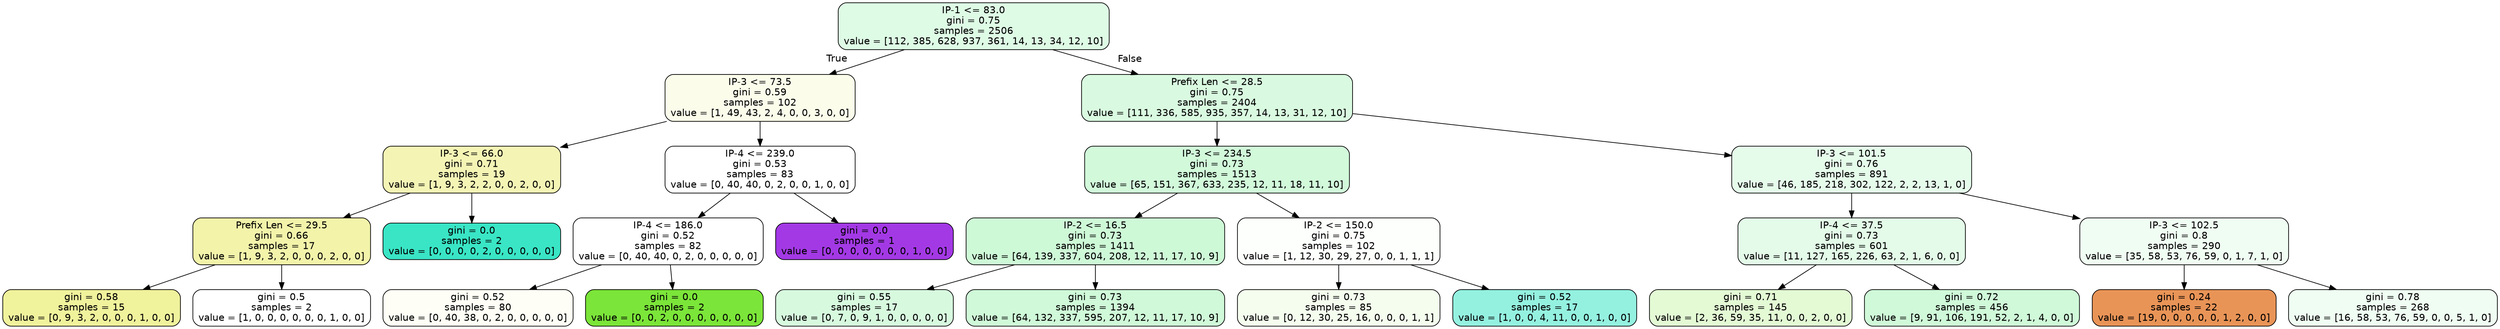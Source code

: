 digraph Tree {
node [shape=box, style="filled, rounded", color="black", fontname=helvetica] ;
edge [fontname=helvetica] ;
0 [label="IP-1 <= 83.0\ngini = 0.75\nsamples = 2506\nvalue = [112, 385, 628, 937, 361, 14, 13, 34, 12, 10]", fillcolor="#defbe5"] ;
1 [label="IP-3 <= 73.5\ngini = 0.59\nsamples = 102\nvalue = [1, 49, 43, 2, 4, 0, 0, 3, 0, 0]", fillcolor="#fcfceb"] ;
0 -> 1 [labeldistance=2.5, labelangle=45, headlabel="True"] ;
2 [label="IP-3 <= 66.0\ngini = 0.71\nsamples = 19\nvalue = [1, 9, 3, 2, 2, 0, 0, 2, 0, 0]", fillcolor="#f4f5b5"] ;
1 -> 2 ;
3 [label="Prefix Len <= 29.5\ngini = 0.66\nsamples = 17\nvalue = [1, 9, 3, 2, 0, 0, 0, 2, 0, 0]", fillcolor="#f3f4aa"] ;
2 -> 3 ;
4 [label="gini = 0.58\nsamples = 15\nvalue = [0, 9, 3, 2, 0, 0, 0, 1, 0, 0]", fillcolor="#f0f29c"] ;
3 -> 4 ;
5 [label="gini = 0.5\nsamples = 2\nvalue = [1, 0, 0, 0, 0, 0, 0, 1, 0, 0]", fillcolor="#ffffff"] ;
3 -> 5 ;
6 [label="gini = 0.0\nsamples = 2\nvalue = [0, 0, 0, 0, 2, 0, 0, 0, 0, 0]", fillcolor="#39e5c5"] ;
2 -> 6 ;
7 [label="IP-4 <= 239.0\ngini = 0.53\nsamples = 83\nvalue = [0, 40, 40, 0, 2, 0, 0, 1, 0, 0]", fillcolor="#ffffff"] ;
1 -> 7 ;
8 [label="IP-4 <= 186.0\ngini = 0.52\nsamples = 82\nvalue = [0, 40, 40, 0, 2, 0, 0, 0, 0, 0]", fillcolor="#ffffff"] ;
7 -> 8 ;
9 [label="gini = 0.52\nsamples = 80\nvalue = [0, 40, 38, 0, 2, 0, 0, 0, 0, 0]", fillcolor="#fefef6"] ;
8 -> 9 ;
10 [label="gini = 0.0\nsamples = 2\nvalue = [0, 0, 2, 0, 0, 0, 0, 0, 0, 0]", fillcolor="#7be539"] ;
8 -> 10 ;
11 [label="gini = 0.0\nsamples = 1\nvalue = [0, 0, 0, 0, 0, 0, 0, 1, 0, 0]", fillcolor="#a339e5"] ;
7 -> 11 ;
12 [label="Prefix Len <= 28.5\ngini = 0.75\nsamples = 2404\nvalue = [111, 336, 585, 935, 357, 14, 13, 31, 12, 10]", fillcolor="#d9fae0"] ;
0 -> 12 [labeldistance=2.5, labelangle=-45, headlabel="False"] ;
13 [label="IP-3 <= 234.5\ngini = 0.73\nsamples = 1513\nvalue = [65, 151, 367, 633, 235, 12, 11, 18, 11, 10]", fillcolor="#d1f9da"] ;
12 -> 13 ;
14 [label="IP-2 <= 16.5\ngini = 0.73\nsamples = 1411\nvalue = [64, 139, 337, 604, 208, 12, 11, 17, 10, 9]", fillcolor="#cef9d7"] ;
13 -> 14 ;
15 [label="gini = 0.55\nsamples = 17\nvalue = [0, 7, 0, 9, 1, 0, 0, 0, 0, 0]", fillcolor="#d7fadf"] ;
14 -> 15 ;
16 [label="gini = 0.73\nsamples = 1394\nvalue = [64, 132, 337, 595, 207, 12, 11, 17, 10, 9]", fillcolor="#cff9d8"] ;
14 -> 16 ;
17 [label="IP-2 <= 150.0\ngini = 0.75\nsamples = 102\nvalue = [1, 12, 30, 29, 27, 0, 0, 1, 1, 1]", fillcolor="#fdfffc"] ;
13 -> 17 ;
18 [label="gini = 0.73\nsamples = 85\nvalue = [0, 12, 30, 25, 16, 0, 0, 0, 1, 1]", fillcolor="#f4fdee"] ;
17 -> 18 ;
19 [label="gini = 0.52\nsamples = 17\nvalue = [1, 0, 0, 4, 11, 0, 0, 1, 0, 0]", fillcolor="#94f1e0"] ;
17 -> 19 ;
20 [label="IP-3 <= 101.5\ngini = 0.76\nsamples = 891\nvalue = [46, 185, 218, 302, 122, 2, 2, 13, 1, 0]", fillcolor="#e6fceb"] ;
12 -> 20 ;
21 [label="IP-4 <= 37.5\ngini = 0.73\nsamples = 601\nvalue = [11, 127, 165, 226, 63, 2, 1, 6, 0, 0]", fillcolor="#e3fbe8"] ;
20 -> 21 ;
22 [label="gini = 0.71\nsamples = 145\nvalue = [2, 36, 59, 35, 11, 0, 0, 2, 0, 0]", fillcolor="#e3fad5"] ;
21 -> 22 ;
23 [label="gini = 0.72\nsamples = 456\nvalue = [9, 91, 106, 191, 52, 2, 1, 4, 0, 0]", fillcolor="#cff9d8"] ;
21 -> 23 ;
24 [label="IP-3 <= 102.5\ngini = 0.8\nsamples = 290\nvalue = [35, 58, 53, 76, 59, 0, 1, 7, 1, 0]", fillcolor="#f0fdf3"] ;
20 -> 24 ;
25 [label="gini = 0.24\nsamples = 22\nvalue = [19, 0, 0, 0, 0, 0, 1, 2, 0, 0]", fillcolor="#e99457"] ;
24 -> 25 ;
26 [label="gini = 0.78\nsamples = 268\nvalue = [16, 58, 53, 76, 59, 0, 0, 5, 1, 0]", fillcolor="#effdf2"] ;
24 -> 26 ;
}
